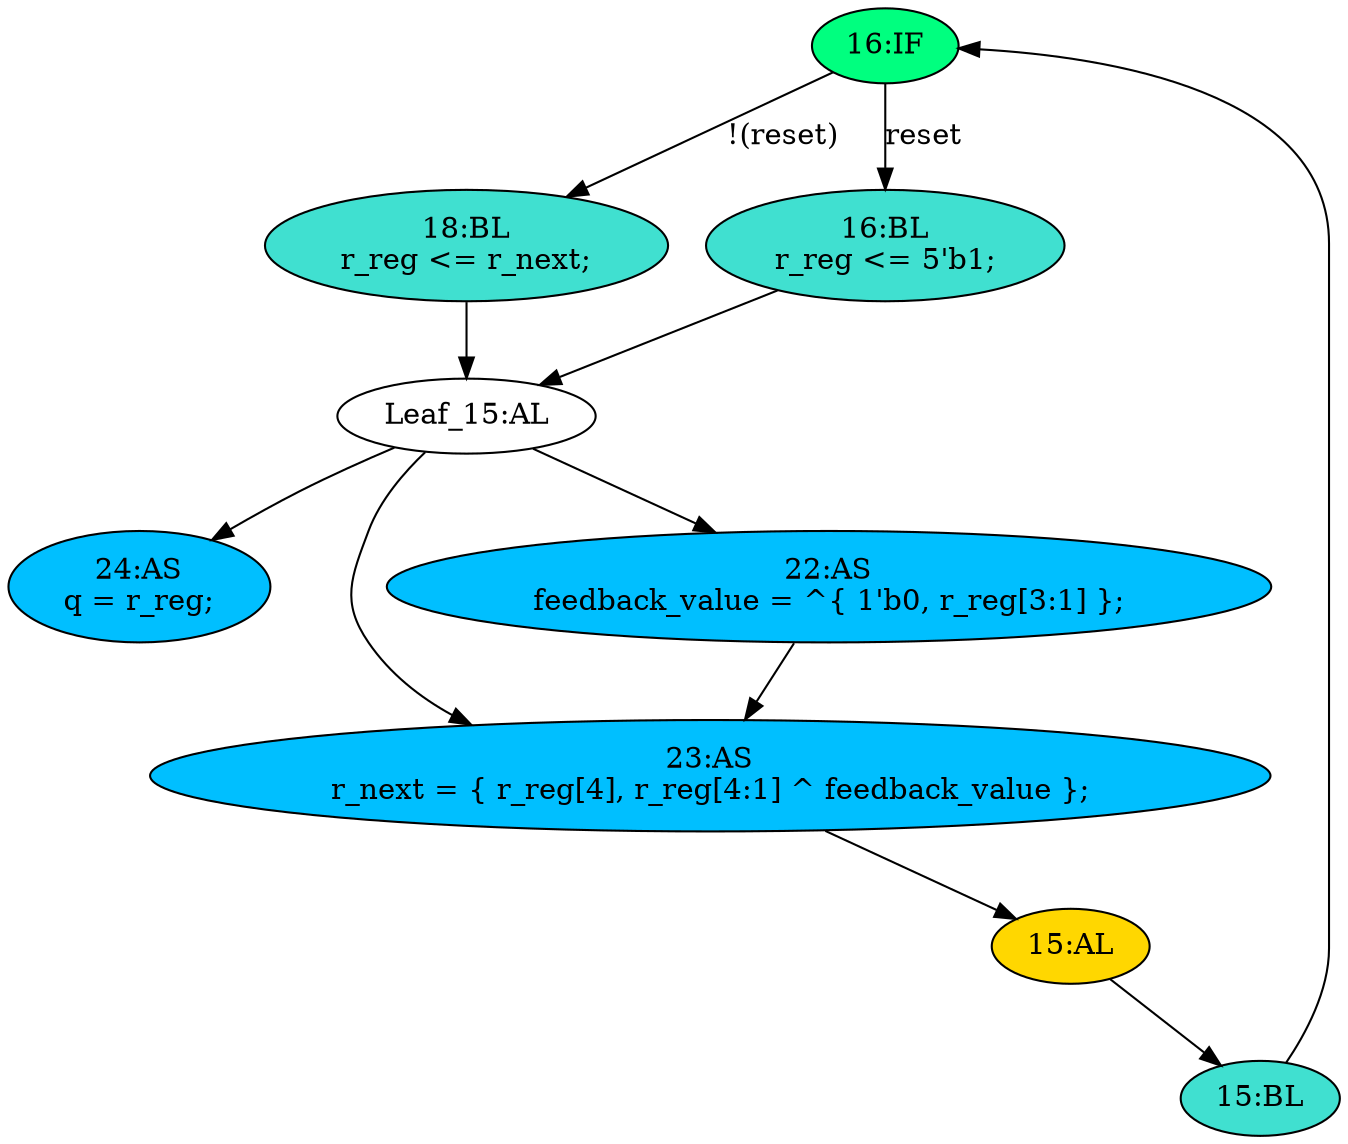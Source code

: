 strict digraph "compose( ,  )" {
	node [label="\N"];
	"16:IF"	[ast="<pyverilog.vparser.ast.IfStatement object at 0x7fdee58a3ed0>",
		fillcolor=springgreen,
		label="16:IF",
		statements="[]",
		style=filled,
		typ=IfStatement];
	"18:BL"	[ast="<pyverilog.vparser.ast.Block object at 0x7fdee584ecd0>",
		fillcolor=turquoise,
		label="18:BL
r_reg <= r_next;",
		statements="[<pyverilog.vparser.ast.NonblockingSubstitution object at 0x7fdee584ebd0>]",
		style=filled,
		typ=Block];
	"16:IF" -> "18:BL"	[cond="['reset']",
		label="!(reset)",
		lineno=16];
	"16:BL"	[ast="<pyverilog.vparser.ast.Block object at 0x7fdee5856bd0>",
		fillcolor=turquoise,
		label="16:BL
r_reg <= 5'b1;",
		statements="[<pyverilog.vparser.ast.NonblockingSubstitution object at 0x7fdee58a3210>]",
		style=filled,
		typ=Block];
	"16:IF" -> "16:BL"	[cond="['reset']",
		label=reset,
		lineno=16];
	"15:AL"	[ast="<pyverilog.vparser.ast.Always object at 0x7fdee5856750>",
		clk_sens=True,
		fillcolor=gold,
		label="15:AL",
		sens="['clk']",
		statements="[]",
		style=filled,
		typ=Always,
		use_var="['reset', 'r_next']"];
	"15:BL"	[ast="<pyverilog.vparser.ast.Block object at 0x7fdee58a3110>",
		fillcolor=turquoise,
		label="15:BL",
		statements="[]",
		style=filled,
		typ=Block];
	"15:AL" -> "15:BL"	[cond="[]",
		lineno=None];
	"15:BL" -> "16:IF"	[cond="[]",
		lineno=None];
	"Leaf_15:AL"	[def_var="['r_reg']",
		label="Leaf_15:AL"];
	"24:AS"	[ast="<pyverilog.vparser.ast.Assign object at 0x7fdee5920950>",
		def_var="['q']",
		fillcolor=deepskyblue,
		label="24:AS
q = r_reg;",
		statements="[]",
		style=filled,
		typ=Assign,
		use_var="['r_reg']"];
	"Leaf_15:AL" -> "24:AS";
	"23:AS"	[ast="<pyverilog.vparser.ast.Assign object at 0x7fdee58a6650>",
		def_var="['r_next']",
		fillcolor=deepskyblue,
		label="23:AS
r_next = { r_reg[4], r_reg[4:1] ^ feedback_value };",
		statements="[]",
		style=filled,
		typ=Assign,
		use_var="['r_reg', 'r_reg', 'feedback_value']"];
	"Leaf_15:AL" -> "23:AS";
	"22:AS"	[ast="<pyverilog.vparser.ast.Assign object at 0x7fdee58bd610>",
		def_var="['feedback_value']",
		fillcolor=deepskyblue,
		label="22:AS
feedback_value = ^{ 1'b0, r_reg[3:1] };",
		statements="[]",
		style=filled,
		typ=Assign,
		use_var="['r_reg']"];
	"Leaf_15:AL" -> "22:AS";
	"23:AS" -> "15:AL";
	"18:BL" -> "Leaf_15:AL"	[cond="[]",
		lineno=None];
	"16:BL" -> "Leaf_15:AL"	[cond="[]",
		lineno=None];
	"22:AS" -> "23:AS";
}
